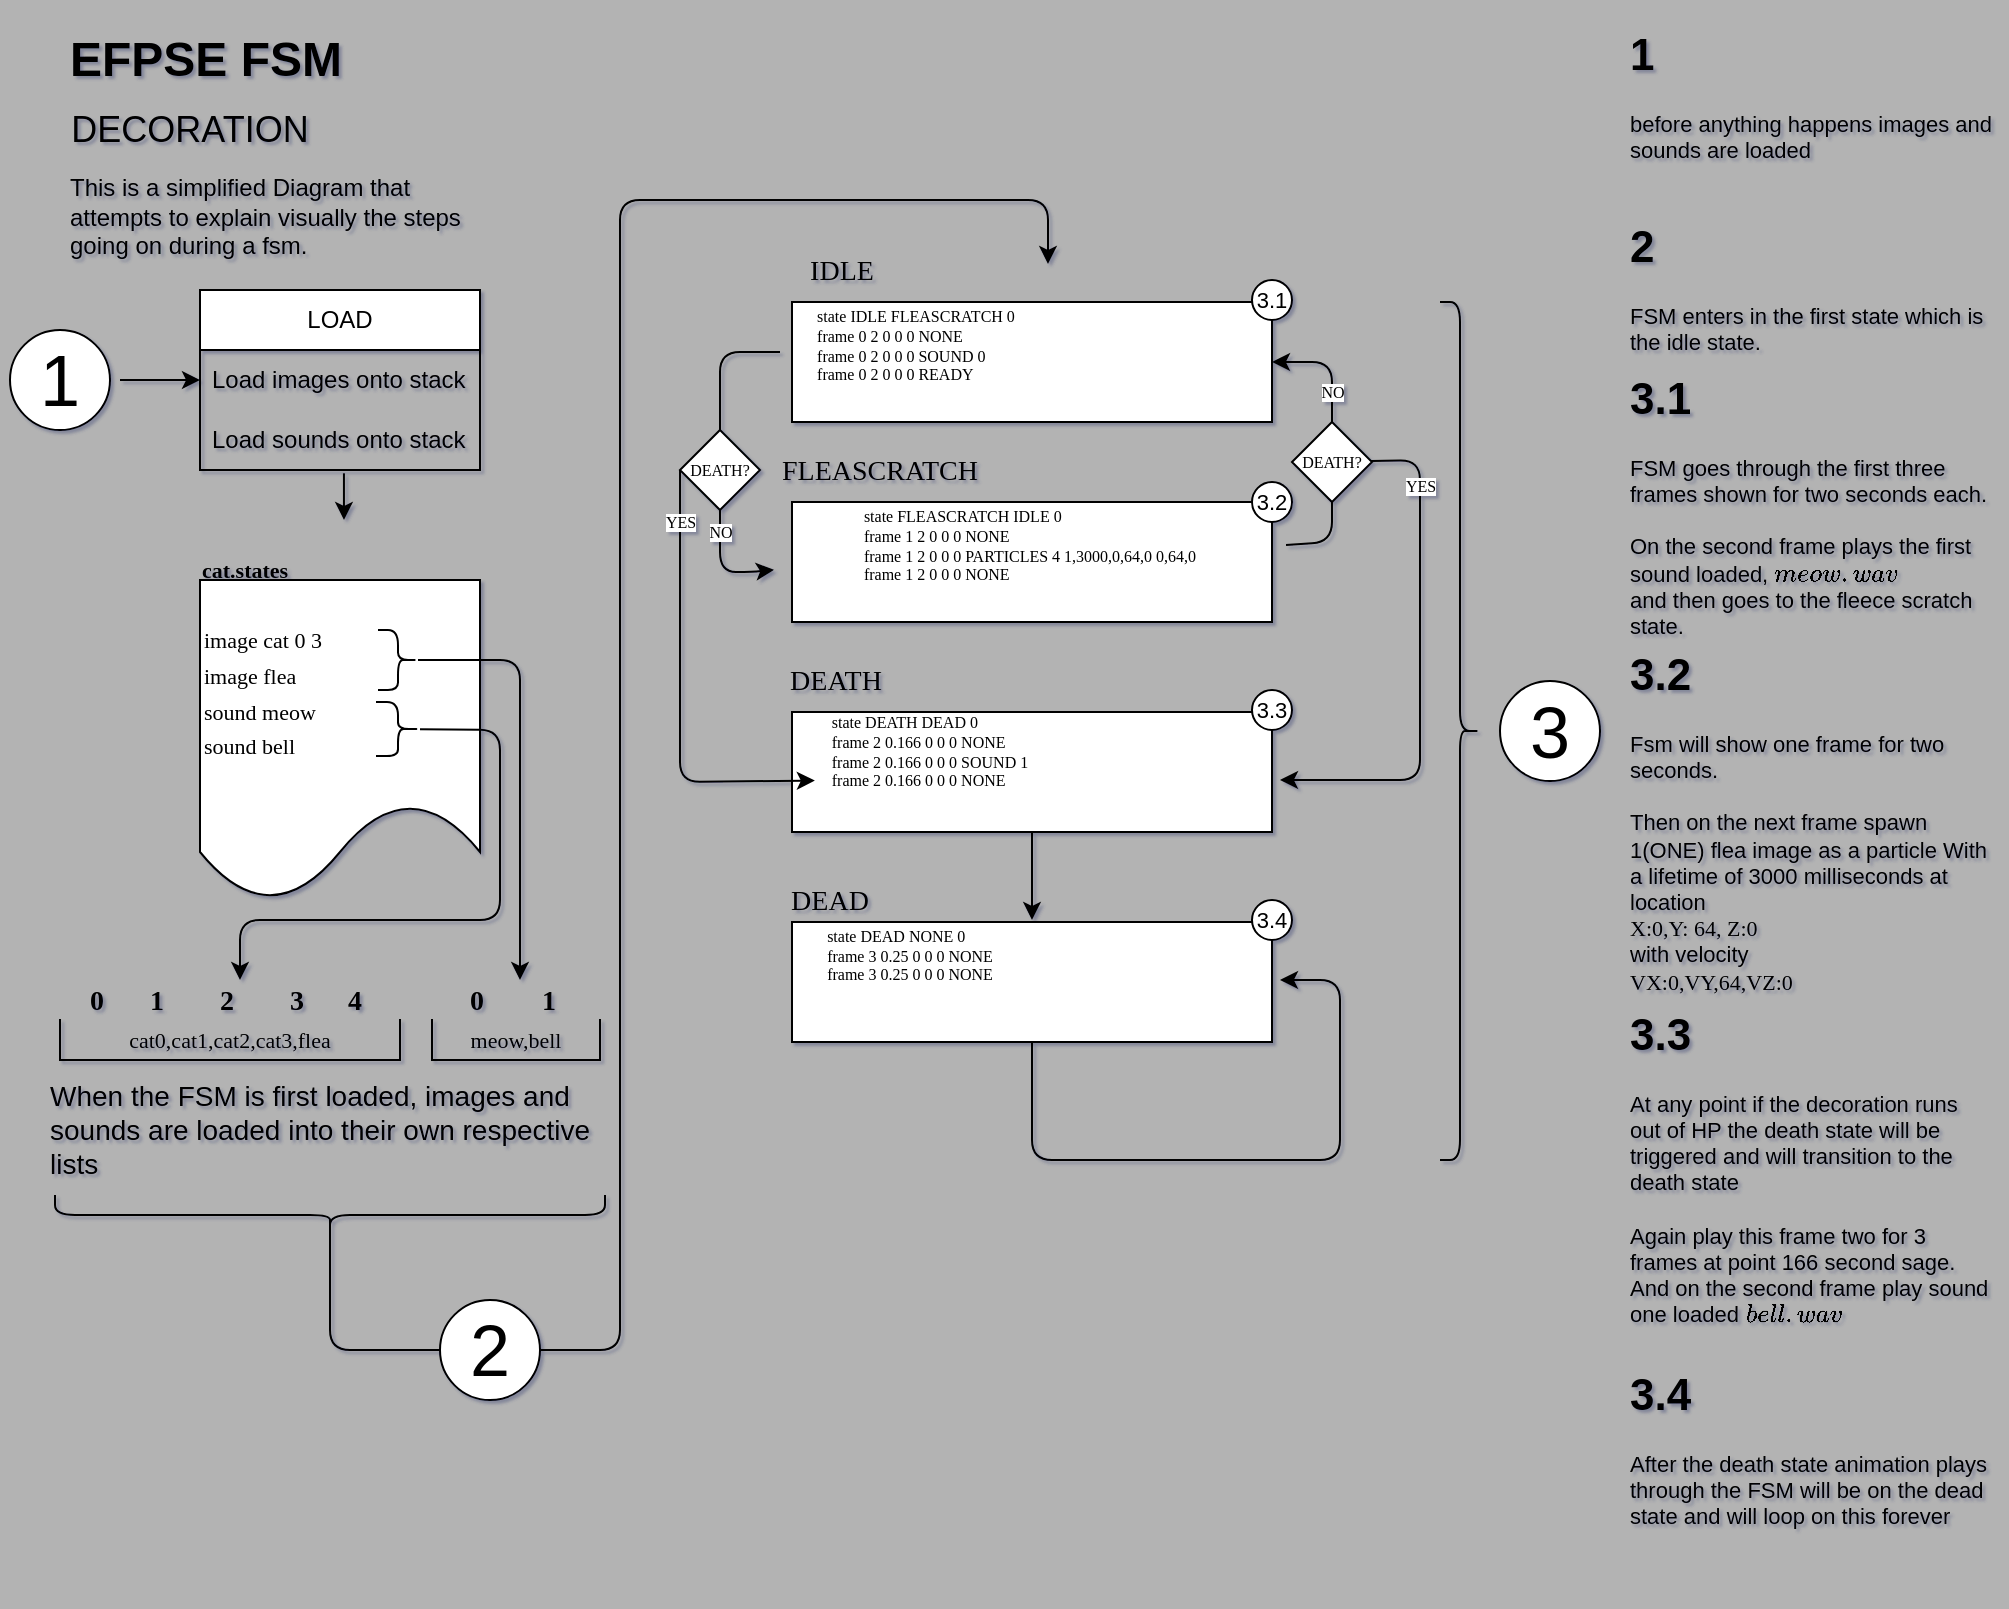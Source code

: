 <mxfile>
    <diagram id="gw2JLppOP-cWkTk1DFTF" name="Page-1">
        <mxGraphModel dx="822" dy="368" grid="1" gridSize="10" guides="1" tooltips="1" connect="1" arrows="1" fold="1" page="1" pageScale="1" pageWidth="850" pageHeight="1100" background="#B3B3B3" math="0" shadow="1">
            <root>
                <mxCell id="0"/>
                <mxCell id="1" parent="0"/>
                <mxCell id="12" value="" style="ellipse;whiteSpace=wrap;html=1;fontSize=36;" vertex="1" parent="1">
                    <mxGeometry x="15" y="185" width="50" height="50" as="geometry"/>
                </mxCell>
                <mxCell id="2" value="&lt;div style=&quot;text-align: justify;&quot;&gt;&lt;br&gt;&lt;/div&gt;" style="rounded=0;whiteSpace=wrap;html=1;" vertex="1" parent="1">
                    <mxGeometry x="406" y="171" width="240" height="60" as="geometry"/>
                </mxCell>
                <mxCell id="3" value="" style="rounded=0;whiteSpace=wrap;html=1;" vertex="1" parent="1">
                    <mxGeometry x="406" y="271" width="240" height="60" as="geometry"/>
                </mxCell>
                <mxCell id="4" value="" style="rounded=0;whiteSpace=wrap;html=1;" vertex="1" parent="1">
                    <mxGeometry x="406" y="481" width="240" height="60" as="geometry"/>
                </mxCell>
                <mxCell id="67" value="" style="edgeStyle=none;html=1;fontFamily=Lucida Console;fontSize=8;" edge="1" parent="1" source="5">
                    <mxGeometry relative="1" as="geometry">
                        <mxPoint x="526" y="480" as="targetPoint"/>
                    </mxGeometry>
                </mxCell>
                <mxCell id="5" value="" style="rounded=0;whiteSpace=wrap;html=1;" vertex="1" parent="1">
                    <mxGeometry x="406" y="376" width="240" height="60" as="geometry"/>
                </mxCell>
                <mxCell id="6" value="&lt;h1&gt;EFPSE FSM&lt;/h1&gt;&lt;div&gt;&lt;br&gt;&lt;/div&gt;&lt;p&gt;This is a simplified Diagram that attempts to explain visually the steps going on during a fsm.&lt;/p&gt;" style="text;html=1;strokeColor=none;fillColor=none;spacing=5;spacingTop=-20;whiteSpace=wrap;overflow=hidden;rounded=0;align=left;" vertex="1" parent="1">
                    <mxGeometry x="40" y="30" width="210" height="120" as="geometry"/>
                </mxCell>
                <mxCell id="7" value="LOAD" style="swimlane;fontStyle=0;childLayout=stackLayout;horizontal=1;startSize=30;horizontalStack=0;resizeParent=1;resizeParentMax=0;resizeLast=0;collapsible=1;marginBottom=0;whiteSpace=wrap;html=1;" vertex="1" parent="1">
                    <mxGeometry x="110" y="165" width="140" height="90" as="geometry"/>
                </mxCell>
                <mxCell id="9" value="Load images onto stack" style="text;strokeColor=none;fillColor=none;align=left;verticalAlign=middle;spacingLeft=4;spacingRight=4;overflow=hidden;points=[[0,0.5],[1,0.5]];portConstraint=eastwest;rotatable=0;whiteSpace=wrap;html=1;" vertex="1" parent="7">
                    <mxGeometry y="30" width="140" height="30" as="geometry"/>
                </mxCell>
                <mxCell id="10" value="Load sounds onto stack" style="text;strokeColor=none;fillColor=none;align=left;verticalAlign=middle;spacingLeft=4;spacingRight=4;overflow=hidden;points=[[0,0.5],[1,0.5]];portConstraint=eastwest;rotatable=0;whiteSpace=wrap;html=1;" vertex="1" parent="7">
                    <mxGeometry y="60" width="140" height="30" as="geometry"/>
                </mxCell>
                <mxCell id="13" style="edgeStyle=none;html=1;entryX=0;entryY=0.5;entryDx=0;entryDy=0;fontSize=36;" edge="1" parent="1" source="11" target="9">
                    <mxGeometry relative="1" as="geometry"/>
                </mxCell>
                <mxCell id="11" value="&lt;font style=&quot;font-size: 36px;&quot;&gt;1&lt;/font&gt;" style="text;html=1;strokeColor=none;fillColor=none;align=center;verticalAlign=middle;whiteSpace=wrap;rounded=0;" vertex="1" parent="1">
                    <mxGeometry x="10" y="195" width="60" height="30" as="geometry"/>
                </mxCell>
                <mxCell id="16" value="When the FSM is first loaded, images and sounds are loaded into their own respective lists" style="text;html=1;strokeColor=none;fillColor=none;spacing=5;spacingTop=-20;whiteSpace=wrap;overflow=hidden;rounded=0;fontSize=14;" vertex="1" parent="1">
                    <mxGeometry x="30" y="570" width="290" height="50" as="geometry"/>
                </mxCell>
                <mxCell id="17" value="&lt;font face=&quot;Lucida Console&quot;&gt;&lt;font style=&quot;font-size: 11px;&quot;&gt;&lt;font style=&quot;&quot;&gt;image cat 0 3&lt;br&gt;image flea&lt;br&gt;sound meow&lt;br&gt;&lt;/font&gt;sound bell&lt;/font&gt;&lt;br&gt;&lt;/font&gt;" style="shape=document;whiteSpace=wrap;html=1;boundedLbl=1;fontSize=14;align=left;" vertex="1" parent="1">
                    <mxGeometry x="110" y="310" width="140" height="160" as="geometry"/>
                </mxCell>
                <mxCell id="19" value="&lt;h1&gt;&lt;font style=&quot;font-size: 11px;&quot;&gt;cat.states&lt;/font&gt;&lt;/h1&gt;" style="text;html=1;strokeColor=none;fillColor=none;spacing=5;spacingTop=-20;whiteSpace=wrap;overflow=hidden;rounded=0;fontFamily=Lucida Console;fontSize=12;" vertex="1" parent="1">
                    <mxGeometry x="106" y="281" width="190" height="120" as="geometry"/>
                </mxCell>
                <mxCell id="23" style="edgeStyle=none;html=1;fontFamily=Lucida Console;fontSize=11;" edge="1" parent="1" source="20">
                    <mxGeometry relative="1" as="geometry">
                        <mxPoint x="270" y="510" as="targetPoint"/>
                        <Array as="points">
                            <mxPoint x="270" y="350"/>
                        </Array>
                    </mxGeometry>
                </mxCell>
                <mxCell id="20" value="" style="shape=curlyBracket;whiteSpace=wrap;html=1;rounded=1;flipH=1;labelPosition=right;verticalLabelPosition=middle;align=left;verticalAlign=middle;fontFamily=Lucida Console;fontSize=11;" vertex="1" parent="1">
                    <mxGeometry x="199" y="335" width="20" height="30" as="geometry"/>
                </mxCell>
                <mxCell id="22" style="edgeStyle=none;html=1;fontFamily=Lucida Console;fontSize=11;" edge="1" parent="1" source="21">
                    <mxGeometry relative="1" as="geometry">
                        <mxPoint x="130" y="510" as="targetPoint"/>
                        <Array as="points">
                            <mxPoint x="260" y="385"/>
                            <mxPoint x="260" y="480"/>
                            <mxPoint x="130" y="480"/>
                        </Array>
                    </mxGeometry>
                </mxCell>
                <mxCell id="21" value="" style="shape=curlyBracket;whiteSpace=wrap;html=1;rounded=1;flipH=1;labelPosition=right;verticalLabelPosition=middle;align=left;verticalAlign=middle;fontFamily=Lucida Console;fontSize=11;" vertex="1" parent="1">
                    <mxGeometry x="198" y="371" width="22" height="27" as="geometry"/>
                </mxCell>
                <mxCell id="24" value="cat0,cat1,cat2,cat3,flea" style="shape=partialRectangle;whiteSpace=wrap;html=1;bottom=1;right=1;left=1;top=0;fillColor=none;routingCenterX=-0.5;fontFamily=Lucida Console;fontSize=11;" vertex="1" parent="1">
                    <mxGeometry x="40" y="530" width="170" height="20" as="geometry"/>
                </mxCell>
                <mxCell id="26" value="meow,bell" style="shape=partialRectangle;whiteSpace=wrap;html=1;bottom=1;right=1;left=1;top=0;fillColor=none;routingCenterX=-0.5;fontFamily=Lucida Console;fontSize=11;" vertex="1" parent="1">
                    <mxGeometry x="226" y="530" width="84" height="20" as="geometry"/>
                </mxCell>
                <mxCell id="27" value="&lt;h1&gt;&lt;font style=&quot;font-size: 14px;&quot;&gt;0&lt;/font&gt;&lt;/h1&gt;" style="text;html=1;strokeColor=none;fillColor=none;spacing=5;spacingTop=-20;whiteSpace=wrap;overflow=hidden;rounded=0;fontFamily=Lucida Console;fontSize=11;" vertex="1" parent="1">
                    <mxGeometry x="50" y="500" width="20" height="30" as="geometry"/>
                </mxCell>
                <mxCell id="28" value="&lt;h1&gt;&lt;font style=&quot;font-size: 14px;&quot;&gt;1&lt;/font&gt;&lt;/h1&gt;" style="text;html=1;strokeColor=none;fillColor=none;spacing=5;spacingTop=-20;whiteSpace=wrap;overflow=hidden;rounded=0;fontFamily=Lucida Console;fontSize=11;" vertex="1" parent="1">
                    <mxGeometry x="80" y="500" width="20" height="30" as="geometry"/>
                </mxCell>
                <mxCell id="29" value="&lt;h1&gt;&lt;font style=&quot;font-size: 14px;&quot;&gt;2&lt;/font&gt;&lt;/h1&gt;&lt;span style=&quot;color: rgba(0, 0, 0, 0); font-family: monospace; font-size: 0px;&quot;&gt;%3CmxGraphModel%3E%3Croot%3E%3CmxCell%20id%3D%220%22%2F%3E%3CmxCell%20id%3D%221%22%20parent%3D%220%22%2F%3E%3CmxCell%20id%3D%222%22%20value%3D%22%26lt%3Bh1%26gt%3B%26lt%3Bfont%20style%3D%26quot%3Bfont-size%3A%2014px%3B%26quot%3B%26gt%3B0%26lt%3B%2Ffont%26gt%3B%26lt%3B%2Fh1%26gt%3B%22%20style%3D%22text%3Bhtml%3D1%3BstrokeColor%3Dnone%3BfillColor%3Dnone%3Bspacing%3D5%3BspacingTop%3D-20%3BwhiteSpace%3Dwrap%3Boverflow%3Dhidden%3Brounded%3D0%3BfontFamily%3DLucida%20Console%3BfontSize%3D11%3B%22%20vertex%3D%221%22%20parent%3D%221%22%3E%3CmxGeometry%20x%3D%2250%22%20y%3D%22500%22%20width%3D%2220%22%20height%3D%2230%22%20as%3D%22geometry%22%2F%3E%3C%2FmxCell%3E%3C%2Froot%3E%3C%2FmxGraphModel%3E&lt;/span&gt;&lt;span style=&quot;color: rgba(0, 0, 0, 0); font-family: monospace; font-size: 0px;&quot;&gt;%3CmxGraphModel%3E%3Croot%3E%3CmxCell%20id%3D%220%22%2F%3E%3CmxCell%20id%3D%221%22%20parent%3D%220%22%2F%3E%3CmxCell%20id%3D%222%22%20value%3D%22%26lt%3Bh1%26gt%3B%26lt%3Bfont%20style%3D%26quot%3Bfont-size%3A%2014px%3B%26quot%3B%26gt%3B0%26lt%3B%2Ffont%26gt%3B%26lt%3B%2Fh1%26gt%3B%22%20style%3D%22text%3Bhtml%3D1%3BstrokeColor%3Dnone%3BfillColor%3Dnone%3Bspacing%3D5%3BspacingTop%3D-20%3BwhiteSpace%3Dwrap%3Boverflow%3Dhidden%3Brounded%3D0%3BfontFamily%3DLucida%20Console%3BfontSize%3D11%3B%22%20vertex%3D%221%22%20parent%3D%221%22%3E%3CmxGeometry%20x%3D%2250%22%20y%3D%22500%22%20width%3D%2220%22%20height%3D%2230%22%20as%3D%22geometry%22%2F%3E%3C%2FmxCell%3E%3C%2Froot%3E%3C%2FmxGraphModel%3E&lt;/span&gt;" style="text;html=1;strokeColor=none;fillColor=none;spacing=5;spacingTop=-20;whiteSpace=wrap;overflow=hidden;rounded=0;fontFamily=Lucida Console;fontSize=11;" vertex="1" parent="1">
                    <mxGeometry x="115" y="500" width="20" height="30" as="geometry"/>
                </mxCell>
                <mxCell id="30" value="&lt;h1&gt;&lt;font style=&quot;font-size: 14px;&quot;&gt;3&lt;/font&gt;&lt;/h1&gt;&lt;div&gt;&lt;font style=&quot;font-size: 14px;&quot;&gt;&lt;br&gt;&lt;/font&gt;&lt;/div&gt;" style="text;html=1;strokeColor=none;fillColor=none;spacing=5;spacingTop=-20;whiteSpace=wrap;overflow=hidden;rounded=0;fontFamily=Lucida Console;fontSize=11;" vertex="1" parent="1">
                    <mxGeometry x="150" y="500" width="20" height="30" as="geometry"/>
                </mxCell>
                <mxCell id="31" value="&lt;h1&gt;&lt;font style=&quot;font-size: 14px;&quot;&gt;4&lt;/font&gt;&lt;/h1&gt;" style="text;html=1;strokeColor=none;fillColor=none;spacing=5;spacingTop=-20;whiteSpace=wrap;overflow=hidden;rounded=0;fontFamily=Lucida Console;fontSize=11;" vertex="1" parent="1">
                    <mxGeometry x="179" y="500" width="20" height="30" as="geometry"/>
                </mxCell>
                <mxCell id="32" value="&lt;h1&gt;&lt;font style=&quot;font-size: 14px;&quot;&gt;0&lt;/font&gt;&lt;/h1&gt;" style="text;html=1;strokeColor=none;fillColor=none;spacing=5;spacingTop=-20;whiteSpace=wrap;overflow=hidden;rounded=0;fontFamily=Lucida Console;fontSize=11;" vertex="1" parent="1">
                    <mxGeometry x="240" y="500" width="20" height="30" as="geometry"/>
                </mxCell>
                <mxCell id="33" value="&lt;h1&gt;&lt;font style=&quot;font-size: 14px;&quot;&gt;1&lt;/font&gt;&lt;/h1&gt;&lt;div&gt;&lt;font style=&quot;font-size: 14px;&quot;&gt;&lt;br&gt;&lt;/font&gt;&lt;/div&gt;" style="text;html=1;strokeColor=none;fillColor=none;spacing=5;spacingTop=-20;whiteSpace=wrap;overflow=hidden;rounded=0;fontFamily=Lucida Console;fontSize=11;" vertex="1" parent="1">
                    <mxGeometry x="276" y="500" width="20" height="30" as="geometry"/>
                </mxCell>
                <mxCell id="35" value="" style="endArrow=classic;html=1;fontFamily=Lucida Console;fontSize=14;exitX=0.514;exitY=1.056;exitDx=0;exitDy=0;exitPerimeter=0;" edge="1" parent="1" source="10">
                    <mxGeometry width="50" height="50" relative="1" as="geometry">
                        <mxPoint x="410" y="390" as="sourcePoint"/>
                        <mxPoint x="182" y="280" as="targetPoint"/>
                    </mxGeometry>
                </mxCell>
                <mxCell id="38" style="edgeStyle=none;html=1;fontFamily=Lucida Console;fontSize=14;exitX=0.1;exitY=0.5;exitDx=0;exitDy=0;exitPerimeter=0;" edge="1" parent="1" source="36">
                    <mxGeometry relative="1" as="geometry">
                        <mxPoint x="534" y="152" as="targetPoint"/>
                        <mxPoint x="135" y="650.5" as="sourcePoint"/>
                        <Array as="points">
                            <mxPoint x="175" y="695"/>
                            <mxPoint x="320" y="695"/>
                            <mxPoint x="320" y="120"/>
                            <mxPoint x="534" y="120"/>
                        </Array>
                    </mxGeometry>
                </mxCell>
                <mxCell id="36" value="" style="shape=curlyBracket;whiteSpace=wrap;html=1;rounded=1;flipH=1;labelPosition=right;verticalLabelPosition=middle;align=left;verticalAlign=middle;fontFamily=Lucida Console;fontSize=14;rotation=90;" vertex="1" parent="1">
                    <mxGeometry x="165" y="490" width="20" height="275" as="geometry"/>
                </mxCell>
                <mxCell id="39" value="IDLE" style="text;html=1;strokeColor=none;fillColor=none;align=center;verticalAlign=middle;whiteSpace=wrap;rounded=0;fontFamily=Lucida Console;fontSize=14;" vertex="1" parent="1">
                    <mxGeometry x="406" y="141" width="50" height="30" as="geometry"/>
                </mxCell>
                <mxCell id="40" value="FLEASCRATCH" style="text;html=1;strokeColor=none;fillColor=none;align=center;verticalAlign=middle;whiteSpace=wrap;rounded=0;fontFamily=Lucida Console;fontSize=14;" vertex="1" parent="1">
                    <mxGeometry x="425" y="241" width="50" height="30" as="geometry"/>
                </mxCell>
                <mxCell id="41" value="DEATH" style="text;html=1;strokeColor=none;fillColor=none;align=center;verticalAlign=middle;whiteSpace=wrap;rounded=0;fontFamily=Lucida Console;fontSize=14;" vertex="1" parent="1">
                    <mxGeometry x="403" y="346" width="50" height="30" as="geometry"/>
                </mxCell>
                <mxCell id="42" value="DEAD" style="text;html=1;strokeColor=none;fillColor=none;align=center;verticalAlign=middle;whiteSpace=wrap;rounded=0;fontFamily=Lucida Console;fontSize=14;" vertex="1" parent="1">
                    <mxGeometry x="400" y="456" width="50" height="30" as="geometry"/>
                </mxCell>
                <mxCell id="49" value="&lt;div style=&quot;text-align: justify;&quot;&gt;state IDLE FLEASCRATCH 0&lt;/div&gt;&lt;div style=&quot;text-align: justify;&quot;&gt;frame 0 2 0 0 0 NONE&lt;/div&gt;&lt;div style=&quot;text-align: justify;&quot;&gt;frame 0 2 0 0 0 SOUND 0&lt;/div&gt;&lt;div style=&quot;text-align: justify;&quot;&gt;&lt;span style=&quot;background-color: initial;&quot;&gt;frame 0 2 0 0 0 READY&lt;/span&gt;&lt;br&gt;&lt;/div&gt;" style="text;html=1;strokeColor=none;fillColor=none;align=center;verticalAlign=middle;whiteSpace=wrap;rounded=0;fontFamily=Lucida Console;fontSize=8;" vertex="1" parent="1">
                    <mxGeometry x="348" y="150" width="240" height="85" as="geometry"/>
                </mxCell>
                <mxCell id="50" value="&lt;div style=&quot;text-align: justify;&quot;&gt;state FLEASCRATCH IDLE 0&lt;/div&gt;&lt;div style=&quot;text-align: justify;&quot;&gt;frame 1 2 0 0 0 NONE&lt;/div&gt;&lt;div style=&quot;text-align: justify;&quot;&gt;frame 1 2 0 0 0 PARTICLES 4 1,3000,0,64,0 0,64,0&lt;/div&gt;&lt;div style=&quot;text-align: justify;&quot;&gt;frame 1 2 0 0 0 NONE&lt;/div&gt;" style="text;html=1;strokeColor=none;fillColor=none;align=center;verticalAlign=middle;whiteSpace=wrap;rounded=0;fontFamily=Lucida Console;fontSize=8;" vertex="1" parent="1">
                    <mxGeometry x="397" y="263" width="256" height="59" as="geometry"/>
                </mxCell>
                <mxCell id="51" value="&lt;div style=&quot;text-align: justify;&quot;&gt;state DEATH DEAD 0&lt;/div&gt;&lt;div style=&quot;text-align: justify;&quot;&gt;frame 2 0.166 0 0 0 NONE&lt;/div&gt;&lt;div style=&quot;text-align: justify;&quot;&gt;frame 2 0.166 0 0 0 SOUND 1&lt;/div&gt;&lt;div style=&quot;text-align: justify;&quot;&gt;frame 2 0.166 0 0 0 NONE&lt;/div&gt;" style="text;html=1;strokeColor=none;fillColor=none;align=center;verticalAlign=middle;whiteSpace=wrap;rounded=0;fontFamily=Lucida Console;fontSize=8;" vertex="1" parent="1">
                    <mxGeometry x="380" y="380.5" width="190" height="30" as="geometry"/>
                </mxCell>
                <mxCell id="52" value="&lt;div style=&quot;text-align: justify;&quot;&gt;state DEAD NONE 0&lt;/div&gt;&lt;div style=&quot;text-align: justify;&quot;&gt;frame 3 0.25 0 0 0 NONE&lt;/div&gt;&lt;div style=&quot;text-align: justify;&quot;&gt;frame 3 0.25 0 0 0 NONE&lt;/div&gt;" style="text;html=1;strokeColor=none;fillColor=none;align=center;verticalAlign=middle;whiteSpace=wrap;rounded=0;fontFamily=Lucida Console;fontSize=8;" vertex="1" parent="1">
                    <mxGeometry x="405" y="483" width="120" height="30" as="geometry"/>
                </mxCell>
                <mxCell id="53" value="" style="endArrow=classic;html=1;fontFamily=Lucida Console;fontSize=8;startArrow=none;exitX=0.5;exitY=1;exitDx=0;exitDy=0;" edge="1" parent="1" source="55" target="50">
                    <mxGeometry width="50" height="50" relative="1" as="geometry">
                        <mxPoint x="390" y="270" as="sourcePoint"/>
                        <mxPoint x="405" y="300" as="targetPoint"/>
                        <Array as="points">
                            <mxPoint x="370" y="306"/>
                            <mxPoint x="386" y="306"/>
                        </Array>
                    </mxGeometry>
                </mxCell>
                <mxCell id="61" value="NO" style="edgeLabel;html=1;align=center;verticalAlign=middle;resizable=0;points=[];fontSize=8;fontFamily=Lucida Console;" vertex="1" connectable="0" parent="53">
                    <mxGeometry x="-0.642" relative="1" as="geometry">
                        <mxPoint as="offset"/>
                    </mxGeometry>
                </mxCell>
                <mxCell id="54" value="" style="endArrow=classic;html=1;fontFamily=Lucida Console;fontSize=8;exitX=1;exitY=0.5;exitDx=0;exitDy=0;entryX=1;entryY=0.5;entryDx=0;entryDy=0;" edge="1" parent="1" source="50" target="2">
                    <mxGeometry width="50" height="50" relative="1" as="geometry">
                        <mxPoint x="456" y="296" as="sourcePoint"/>
                        <mxPoint x="676" y="196" as="targetPoint"/>
                        <Array as="points">
                            <mxPoint x="676" y="291"/>
                            <mxPoint x="676" y="201"/>
                        </Array>
                    </mxGeometry>
                </mxCell>
                <mxCell id="59" value="NO" style="edgeLabel;html=1;align=center;verticalAlign=middle;resizable=0;points=[];fontSize=8;fontFamily=Lucida Console;" vertex="1" connectable="0" parent="54">
                    <mxGeometry x="0.369" relative="1" as="geometry">
                        <mxPoint as="offset"/>
                    </mxGeometry>
                </mxCell>
                <mxCell id="64" value="" style="edgeStyle=none;html=1;fontFamily=Lucida Console;fontSize=8;" edge="1" parent="1" source="56">
                    <mxGeometry relative="1" as="geometry">
                        <mxPoint x="650" y="410" as="targetPoint"/>
                        <Array as="points">
                            <mxPoint x="720" y="250"/>
                            <mxPoint x="720" y="410"/>
                        </Array>
                    </mxGeometry>
                </mxCell>
                <mxCell id="65" value="YES" style="edgeLabel;html=1;align=center;verticalAlign=middle;resizable=0;points=[];fontSize=8;fontFamily=Lucida Console;" vertex="1" connectable="0" parent="64">
                    <mxGeometry x="-0.711" relative="1" as="geometry">
                        <mxPoint as="offset"/>
                    </mxGeometry>
                </mxCell>
                <mxCell id="56" value="DEATH?" style="rhombus;whiteSpace=wrap;html=1;fontFamily=Lucida Console;fontSize=8;" vertex="1" parent="1">
                    <mxGeometry x="656" y="231" width="40" height="40" as="geometry"/>
                </mxCell>
                <mxCell id="57" value="" style="endArrow=none;html=1;fontFamily=Lucida Console;fontSize=8;entryX=0.5;entryY=0;entryDx=0;entryDy=0;" edge="1" parent="1" target="55">
                    <mxGeometry width="50" height="50" relative="1" as="geometry">
                        <mxPoint x="400" y="196" as="sourcePoint"/>
                        <mxPoint x="396" y="304.877" as="targetPoint"/>
                        <Array as="points">
                            <mxPoint x="370" y="196"/>
                        </Array>
                    </mxGeometry>
                </mxCell>
                <mxCell id="55" value="" style="rhombus;whiteSpace=wrap;html=1;fontFamily=Lucida Console;fontSize=8;" vertex="1" parent="1">
                    <mxGeometry x="350" y="235" width="40" height="40" as="geometry"/>
                </mxCell>
                <mxCell id="62" value="" style="edgeStyle=none;html=1;fontFamily=Lucida Console;fontSize=8;exitX=0.167;exitY=0.5;exitDx=0;exitDy=0;exitPerimeter=0;entryX=0.197;entryY=0.993;entryDx=0;entryDy=0;entryPerimeter=0;" edge="1" parent="1" source="58" target="51">
                    <mxGeometry relative="1" as="geometry">
                        <mxPoint x="350" y="390" as="targetPoint"/>
                        <Array as="points">
                            <mxPoint x="350" y="411"/>
                        </Array>
                    </mxGeometry>
                </mxCell>
                <mxCell id="66" value="YES" style="edgeLabel;html=1;align=center;verticalAlign=middle;resizable=0;points=[];fontSize=8;fontFamily=Lucida Console;" vertex="1" connectable="0" parent="62">
                    <mxGeometry x="-0.77" relative="1" as="geometry">
                        <mxPoint as="offset"/>
                    </mxGeometry>
                </mxCell>
                <mxCell id="58" value="DEATH?" style="text;html=1;strokeColor=none;fillColor=none;align=center;verticalAlign=middle;whiteSpace=wrap;rounded=0;fontFamily=Lucida Console;fontSize=8;" vertex="1" parent="1">
                    <mxGeometry x="340" y="240" width="60" height="30" as="geometry"/>
                </mxCell>
                <mxCell id="70" value="" style="endArrow=classic;html=1;fontFamily=Lucida Console;fontSize=8;exitX=0.5;exitY=1;exitDx=0;exitDy=0;" edge="1" parent="1" source="4">
                    <mxGeometry width="50" height="50" relative="1" as="geometry">
                        <mxPoint x="510" y="570" as="sourcePoint"/>
                        <mxPoint x="650" y="510" as="targetPoint"/>
                        <Array as="points">
                            <mxPoint x="526" y="600"/>
                            <mxPoint x="680" y="600"/>
                            <mxPoint x="680" y="510"/>
                        </Array>
                    </mxGeometry>
                </mxCell>
                <mxCell id="71" value="&lt;font face=&quot;Helvetica&quot;&gt;DECORATION&lt;/font&gt;" style="text;html=1;strokeColor=none;fillColor=none;align=center;verticalAlign=middle;whiteSpace=wrap;rounded=0;fontFamily=Lucida Console;fontSize=18;" vertex="1" parent="1">
                    <mxGeometry x="75" y="70" width="60" height="30" as="geometry"/>
                </mxCell>
                <mxCell id="72" value="2" style="ellipse;whiteSpace=wrap;html=1;fontSize=36;" vertex="1" parent="1">
                    <mxGeometry x="230" y="670" width="50" height="50" as="geometry"/>
                </mxCell>
                <mxCell id="76" value="" style="shape=curlyBracket;whiteSpace=wrap;html=1;rounded=1;flipH=1;labelPosition=right;verticalLabelPosition=middle;align=left;verticalAlign=middle;fontFamily=Helvetica;fontSize=18;" vertex="1" parent="1">
                    <mxGeometry x="730" y="171" width="20" height="429" as="geometry"/>
                </mxCell>
                <mxCell id="79" value="3" style="ellipse;whiteSpace=wrap;html=1;fontSize=36;" vertex="1" parent="1">
                    <mxGeometry x="760" y="360.5" width="50" height="50" as="geometry"/>
                </mxCell>
                <mxCell id="82" value="" style="ellipse;whiteSpace=wrap;html=1;fontFamily=Helvetica;fontSize=11;" vertex="1" parent="1">
                    <mxGeometry x="636" y="160" width="20" height="20" as="geometry"/>
                </mxCell>
                <mxCell id="83" value="3.1" style="text;html=1;strokeColor=none;fillColor=none;align=center;verticalAlign=middle;whiteSpace=wrap;rounded=0;fontFamily=Helvetica;fontSize=11;" vertex="1" parent="1">
                    <mxGeometry x="636" y="160" width="20" height="20" as="geometry"/>
                </mxCell>
                <mxCell id="86" value="" style="ellipse;whiteSpace=wrap;html=1;fontFamily=Helvetica;fontSize=11;" vertex="1" parent="1">
                    <mxGeometry x="636" y="261" width="20" height="20" as="geometry"/>
                </mxCell>
                <mxCell id="87" value="3.2" style="text;html=1;strokeColor=none;fillColor=none;align=center;verticalAlign=middle;whiteSpace=wrap;rounded=0;fontFamily=Helvetica;fontSize=11;" vertex="1" parent="1">
                    <mxGeometry x="636" y="261" width="20" height="20" as="geometry"/>
                </mxCell>
                <mxCell id="88" value="" style="ellipse;whiteSpace=wrap;html=1;fontFamily=Helvetica;fontSize=11;" vertex="1" parent="1">
                    <mxGeometry x="636" y="365" width="20" height="20" as="geometry"/>
                </mxCell>
                <mxCell id="89" value="3.3" style="text;html=1;strokeColor=none;fillColor=none;align=center;verticalAlign=middle;whiteSpace=wrap;rounded=0;fontFamily=Helvetica;fontSize=11;" vertex="1" parent="1">
                    <mxGeometry x="636" y="365" width="20" height="20" as="geometry"/>
                </mxCell>
                <mxCell id="90" value="" style="ellipse;whiteSpace=wrap;html=1;fontFamily=Helvetica;fontSize=11;" vertex="1" parent="1">
                    <mxGeometry x="636" y="470" width="20" height="20" as="geometry"/>
                </mxCell>
                <mxCell id="91" value="3.4" style="text;html=1;strokeColor=none;fillColor=none;align=center;verticalAlign=middle;whiteSpace=wrap;rounded=0;fontFamily=Helvetica;fontSize=11;" vertex="1" parent="1">
                    <mxGeometry x="636" y="470" width="20" height="20" as="geometry"/>
                </mxCell>
                <mxCell id="92" value="&lt;h1&gt;1&lt;/h1&gt;&lt;div&gt;before anything happens images and sounds are loaded&lt;/div&gt;" style="text;html=1;strokeColor=none;fillColor=none;spacing=5;spacingTop=-20;whiteSpace=wrap;overflow=hidden;rounded=0;fontFamily=Helvetica;fontSize=11;" vertex="1" parent="1">
                    <mxGeometry x="820" y="30" width="190" height="120" as="geometry"/>
                </mxCell>
                <mxCell id="93" value="&lt;h1&gt;2&lt;/h1&gt;&lt;div&gt;FSM enters in the first state which is the idle state.&lt;/div&gt;" style="text;html=1;strokeColor=none;fillColor=none;spacing=5;spacingTop=-20;whiteSpace=wrap;overflow=hidden;rounded=0;fontFamily=Helvetica;fontSize=11;" vertex="1" parent="1">
                    <mxGeometry x="820" y="126" width="190" height="99" as="geometry"/>
                </mxCell>
                <mxCell id="94" value="&lt;h1&gt;3.1&lt;/h1&gt;&lt;div&gt;FSM goes through the first three frames shown for two seconds each.&amp;nbsp;&lt;/div&gt;&lt;br&gt;On the second frame plays the first sound loaded, `meow.wav`&lt;div&gt;and then goes to the fleece scratch state.&lt;/div&gt;" style="text;html=1;strokeColor=none;fillColor=none;spacing=5;spacingTop=-20;whiteSpace=wrap;overflow=hidden;rounded=0;fontFamily=Helvetica;fontSize=11;" vertex="1" parent="1">
                    <mxGeometry x="820" y="201.5" width="190" height="139" as="geometry"/>
                </mxCell>
                <mxCell id="95" value="&lt;h1&gt;3.2&lt;/h1&gt;&lt;div&gt;Fsm will show one frame for two seconds.&lt;/div&gt;&lt;div&gt;&lt;br&gt;&lt;/div&gt;&lt;div&gt;Then on the next frame spawn 1(ONE) flea image as a particle With a lifetime of 3000 milliseconds&amp;nbsp;&lt;span style=&quot;background-color: initial;&quot;&gt;at location&amp;nbsp;&lt;/span&gt;&lt;/div&gt;&lt;div&gt;&lt;font face=&quot;Lucida Console&quot;&gt;X:0,Y: 64, Z:0&amp;nbsp;&lt;/font&gt;&lt;/div&gt;&lt;div&gt;with&amp;nbsp;&lt;span style=&quot;background-color: initial;&quot;&gt;velocity&amp;nbsp;&lt;/span&gt;&lt;/div&gt;&lt;div&gt;&lt;font face=&quot;Lucida Console&quot;&gt;VX:0,VY,64,VZ:0&lt;/font&gt;&lt;/div&gt;" style="text;html=1;strokeColor=none;fillColor=none;spacing=5;spacingTop=-20;whiteSpace=wrap;overflow=hidden;rounded=0;fontFamily=Helvetica;fontSize=11;" vertex="1" parent="1">
                    <mxGeometry x="820" y="340" width="190" height="210" as="geometry"/>
                </mxCell>
                <mxCell id="96" value="&lt;h1&gt;3.3&lt;/h1&gt;&lt;div&gt;At any point if the decoration runs out of HP the death state will be triggered and will transition to the death state&lt;/div&gt;&lt;div&gt;&lt;br&gt;&lt;/div&gt;&lt;div&gt;Again play this frame two for 3 frames at point 166 second sage. And on the second frame play sound one loaded `bell.wav`&amp;nbsp;&lt;/div&gt;" style="text;html=1;strokeColor=none;fillColor=none;spacing=5;spacingTop=-20;whiteSpace=wrap;overflow=hidden;rounded=0;fontFamily=Helvetica;fontSize=11;" vertex="1" parent="1">
                    <mxGeometry x="820" y="520" width="190" height="170" as="geometry"/>
                </mxCell>
                <mxCell id="97" value="&lt;h1&gt;3.4&lt;/h1&gt;&lt;div&gt;After the death state animation plays through the FSM will be on the dead state and will loop on this forever&lt;/div&gt;" style="text;html=1;strokeColor=none;fillColor=none;spacing=5;spacingTop=-20;whiteSpace=wrap;overflow=hidden;rounded=0;fontFamily=Helvetica;fontSize=11;" vertex="1" parent="1">
                    <mxGeometry x="820" y="700" width="190" height="120" as="geometry"/>
                </mxCell>
            </root>
        </mxGraphModel>
    </diagram>
</mxfile>